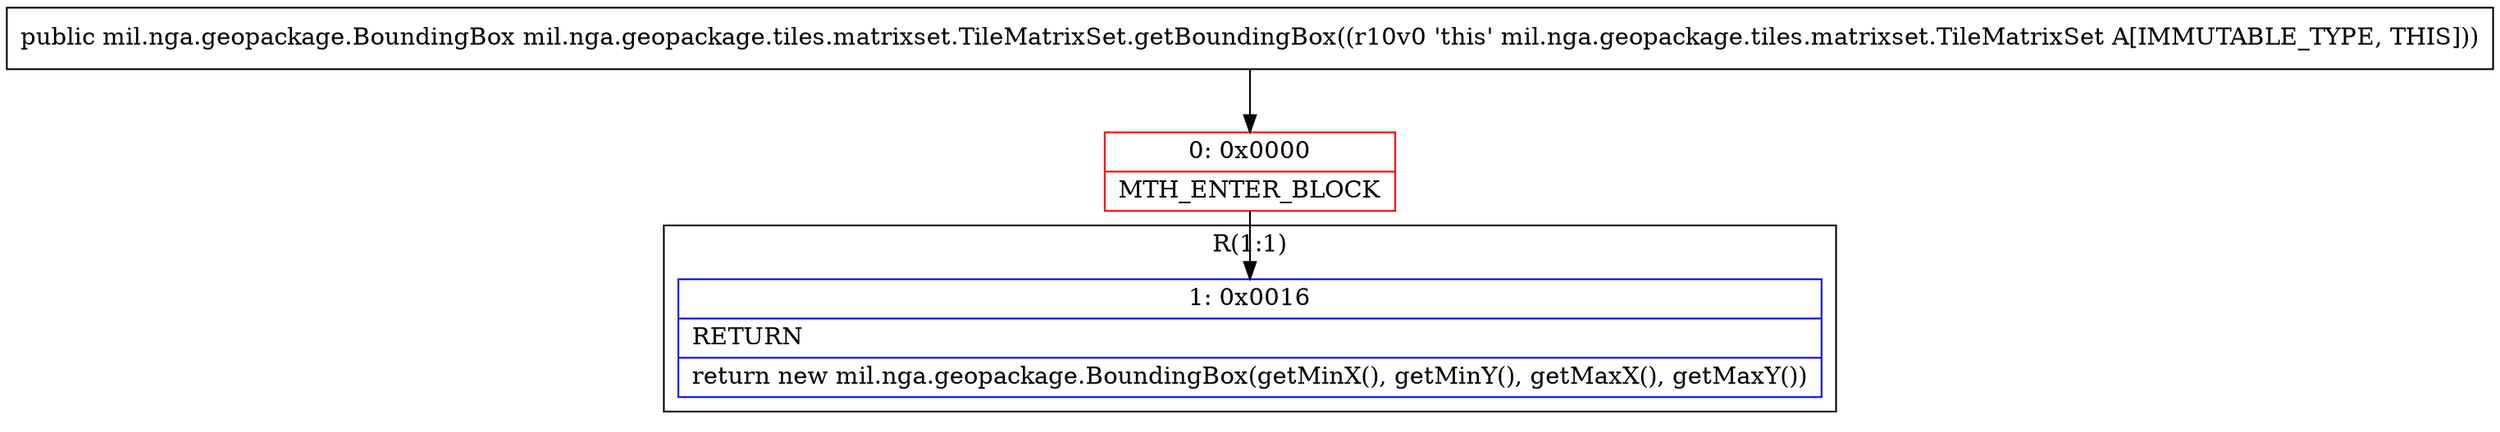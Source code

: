 digraph "CFG formil.nga.geopackage.tiles.matrixset.TileMatrixSet.getBoundingBox()Lmil\/nga\/geopackage\/BoundingBox;" {
subgraph cluster_Region_628095459 {
label = "R(1:1)";
node [shape=record,color=blue];
Node_1 [shape=record,label="{1\:\ 0x0016|RETURN\l|return new mil.nga.geopackage.BoundingBox(getMinX(), getMinY(), getMaxX(), getMaxY())\l}"];
}
Node_0 [shape=record,color=red,label="{0\:\ 0x0000|MTH_ENTER_BLOCK\l}"];
MethodNode[shape=record,label="{public mil.nga.geopackage.BoundingBox mil.nga.geopackage.tiles.matrixset.TileMatrixSet.getBoundingBox((r10v0 'this' mil.nga.geopackage.tiles.matrixset.TileMatrixSet A[IMMUTABLE_TYPE, THIS])) }"];
MethodNode -> Node_0;
Node_0 -> Node_1;
}

